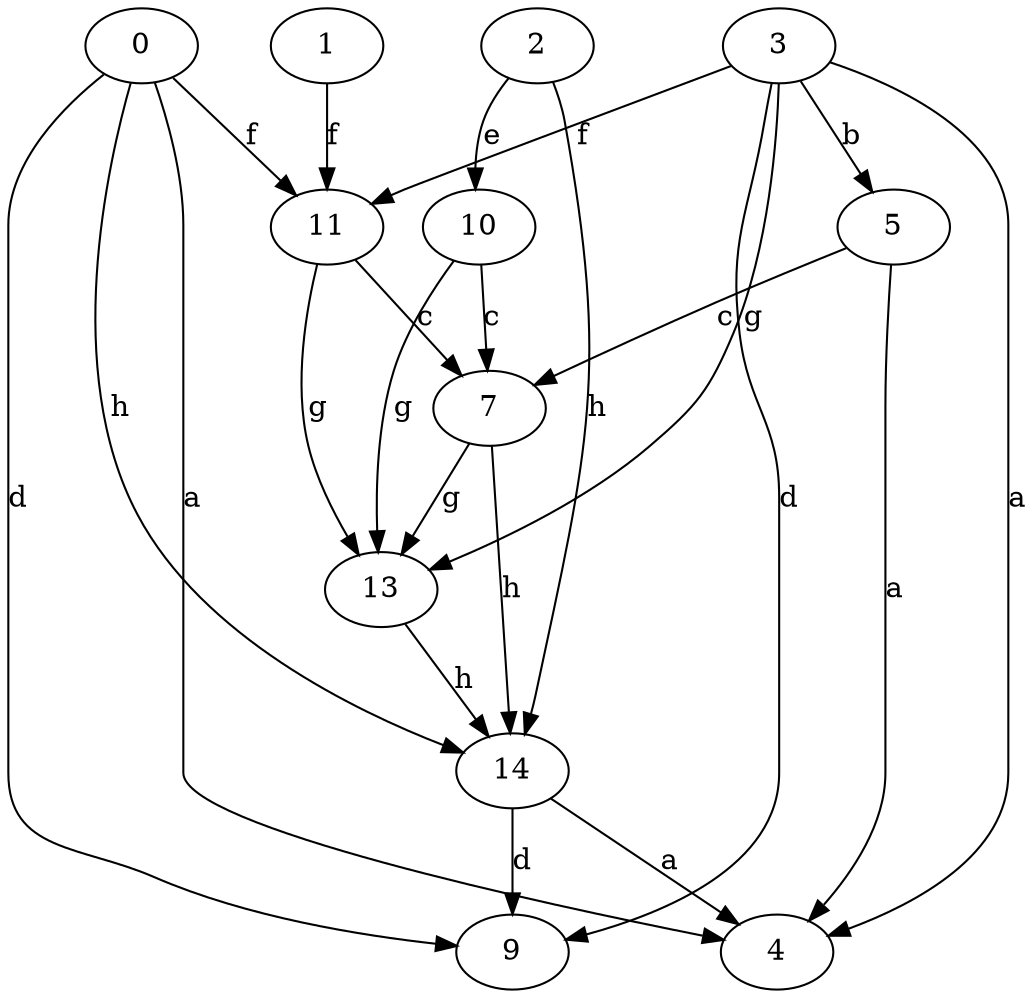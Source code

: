 strict digraph  {
3;
4;
5;
0;
1;
7;
2;
9;
10;
11;
13;
14;
3 -> 4  [label=a];
3 -> 5  [label=b];
3 -> 9  [label=d];
3 -> 11  [label=f];
3 -> 13  [label=g];
5 -> 4  [label=a];
5 -> 7  [label=c];
0 -> 4  [label=a];
0 -> 9  [label=d];
0 -> 11  [label=f];
0 -> 14  [label=h];
1 -> 11  [label=f];
7 -> 13  [label=g];
7 -> 14  [label=h];
2 -> 10  [label=e];
2 -> 14  [label=h];
10 -> 7  [label=c];
10 -> 13  [label=g];
11 -> 7  [label=c];
11 -> 13  [label=g];
13 -> 14  [label=h];
14 -> 4  [label=a];
14 -> 9  [label=d];
}

